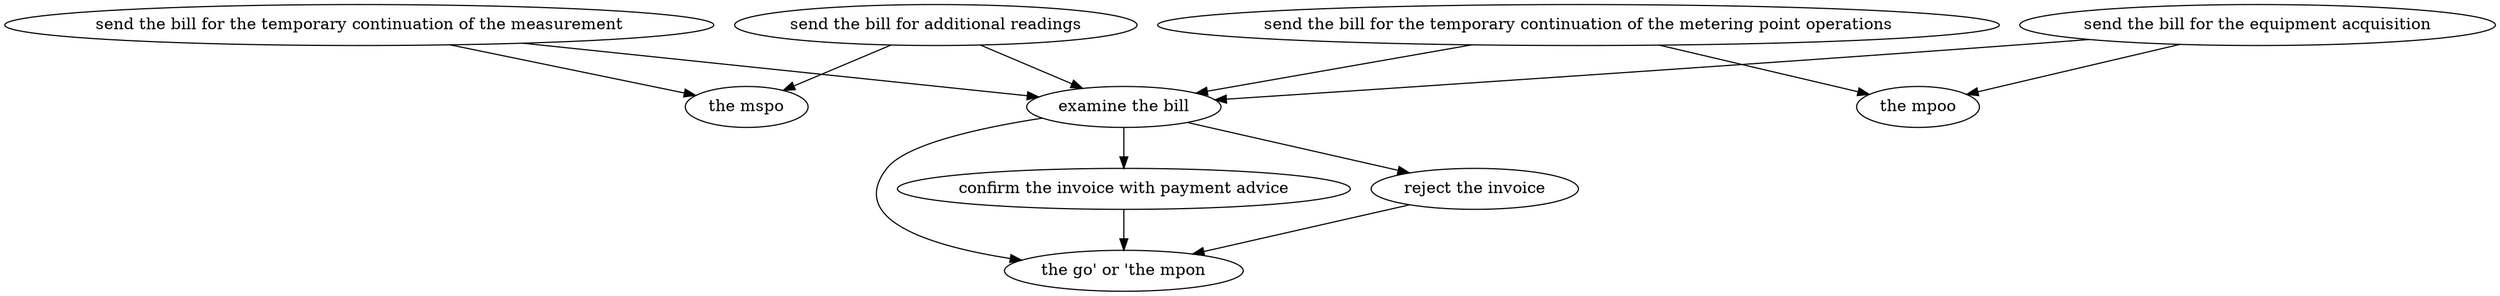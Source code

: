 strict digraph "doc-10.14" {
	graph [name="doc-10.14"];
	"send the bill for the temporary continuation of the metering point operations"	[attrs="{'type': 'Activity', 'label': 'send the bill for the temporary continuation of the metering point operations'}"];
	"examine the bill"	[attrs="{'type': 'Activity', 'label': 'examine the bill'}"];
	"send the bill for the temporary continuation of the metering point operations" -> "examine the bill"	[attrs="{'type': 'flow', 'label': 'flow'}"];
	"the mpoo"	[attrs="{'type': 'Actor', 'label': 'the mpoo'}"];
	"send the bill for the temporary continuation of the metering point operations" -> "the mpoo"	[attrs="{'type': 'actor performer', 'label': 'actor performer'}"];
	"send the bill for the temporary continuation of the measurement"	[attrs="{'type': 'Activity', 'label': 'send the bill for the temporary continuation of the measurement'}"];
	"send the bill for the temporary continuation of the measurement" -> "examine the bill"	[attrs="{'type': 'flow', 'label': 'flow'}"];
	"the mspo"	[attrs="{'type': 'Actor', 'label': 'the mspo'}"];
	"send the bill for the temporary continuation of the measurement" -> "the mspo"	[attrs="{'type': 'actor performer', 'label': 'actor performer'}"];
	"send the bill for additional readings"	[attrs="{'type': 'Activity', 'label': 'send the bill for additional readings'}"];
	"send the bill for additional readings" -> "examine the bill"	[attrs="{'type': 'flow', 'label': 'flow'}"];
	"send the bill for additional readings" -> "the mspo"	[attrs="{'type': 'actor performer', 'label': 'actor performer'}"];
	"send the bill for the equipment acquisition"	[attrs="{'type': 'Activity', 'label': 'send the bill for the equipment acquisition'}"];
	"send the bill for the equipment acquisition" -> "examine the bill"	[attrs="{'type': 'flow', 'label': 'flow'}"];
	"send the bill for the equipment acquisition" -> "the mpoo"	[attrs="{'type': 'actor performer', 'label': 'actor performer'}"];
	"confirm the invoice with payment advice"	[attrs="{'type': 'Activity', 'label': 'confirm the invoice with payment advice'}"];
	"examine the bill" -> "confirm the invoice with payment advice"	[attrs="{'type': 'flow', 'label': 'flow'}"];
	"reject the invoice"	[attrs="{'type': 'Activity', 'label': 'reject the invoice'}"];
	"examine the bill" -> "reject the invoice"	[attrs="{'type': 'flow', 'label': 'flow'}"];
	"the go' or 'the mpon"	[attrs="{'type': 'Actor', 'label': \"the go' or 'the mpon\"}"];
	"examine the bill" -> "the go' or 'the mpon"	[attrs="{'type': 'actor performer', 'label': 'actor performer'}"];
	"confirm the invoice with payment advice" -> "the go' or 'the mpon"	[attrs="{'type': 'actor performer', 'label': 'actor performer'}"];
	"reject the invoice" -> "the go' or 'the mpon"	[attrs="{'type': 'actor performer', 'label': 'actor performer'}"];
}
